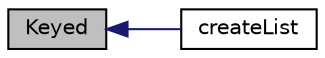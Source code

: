digraph "Keyed"
{
  bgcolor="transparent";
  edge [fontname="Helvetica",fontsize="10",labelfontname="Helvetica",labelfontsize="10"];
  node [fontname="Helvetica",fontsize="10",shape=record];
  rankdir="LR";
  Node1 [label="Keyed",height=0.2,width=0.4,color="black", fillcolor="grey75", style="filled", fontcolor="black"];
  Node1 -> Node2 [dir="back",color="midnightblue",fontsize="10",style="solid",fontname="Helvetica"];
  Node2 [label="createList",height=0.2,width=0.4,color="black",URL="$a01257.html#afd19ffd11916097ebb95a55df0b6e1a8",tooltip="Add labels to a list of values. "];
}
